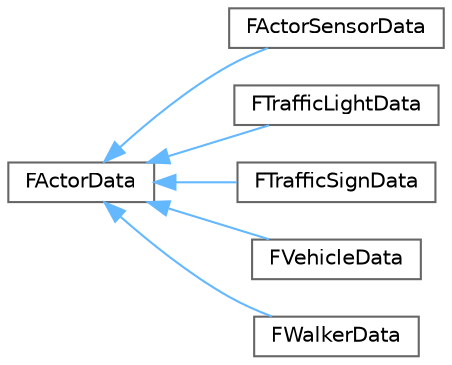digraph "类继承关系图"
{
 // INTERACTIVE_SVG=YES
 // LATEX_PDF_SIZE
  bgcolor="transparent";
  edge [fontname=Helvetica,fontsize=10,labelfontname=Helvetica,labelfontsize=10];
  node [fontname=Helvetica,fontsize=10,shape=box,height=0.2,width=0.4];
  rankdir="LR";
  Node0 [id="Node000000",label="FActorData",height=0.2,width=0.4,color="grey40", fillcolor="white", style="filled",URL="$dd/d67/classFActorData.html",tooltip=" "];
  Node0 -> Node1 [id="edge170_Node000000_Node000001",dir="back",color="steelblue1",style="solid",tooltip=" "];
  Node1 [id="Node000001",label="FActorSensorData",height=0.2,width=0.4,color="grey40", fillcolor="white", style="filled",URL="$d4/dba/classFActorSensorData.html",tooltip=" "];
  Node0 -> Node2 [id="edge171_Node000000_Node000002",dir="back",color="steelblue1",style="solid",tooltip=" "];
  Node2 [id="Node000002",label="FTrafficLightData",height=0.2,width=0.4,color="grey40", fillcolor="white", style="filled",URL="$d5/d59/classFTrafficLightData.html",tooltip=" "];
  Node0 -> Node3 [id="edge172_Node000000_Node000003",dir="back",color="steelblue1",style="solid",tooltip=" "];
  Node3 [id="Node000003",label="FTrafficSignData",height=0.2,width=0.4,color="grey40", fillcolor="white", style="filled",URL="$dc/d36/classFTrafficSignData.html",tooltip=" "];
  Node0 -> Node4 [id="edge173_Node000000_Node000004",dir="back",color="steelblue1",style="solid",tooltip=" "];
  Node4 [id="Node000004",label="FVehicleData",height=0.2,width=0.4,color="grey40", fillcolor="white", style="filled",URL="$da/df6/classFVehicleData.html",tooltip=" "];
  Node0 -> Node5 [id="edge174_Node000000_Node000005",dir="back",color="steelblue1",style="solid",tooltip=" "];
  Node5 [id="Node000005",label="FWalkerData",height=0.2,width=0.4,color="grey40", fillcolor="white", style="filled",URL="$db/d6d/classFWalkerData.html",tooltip=" "];
}

